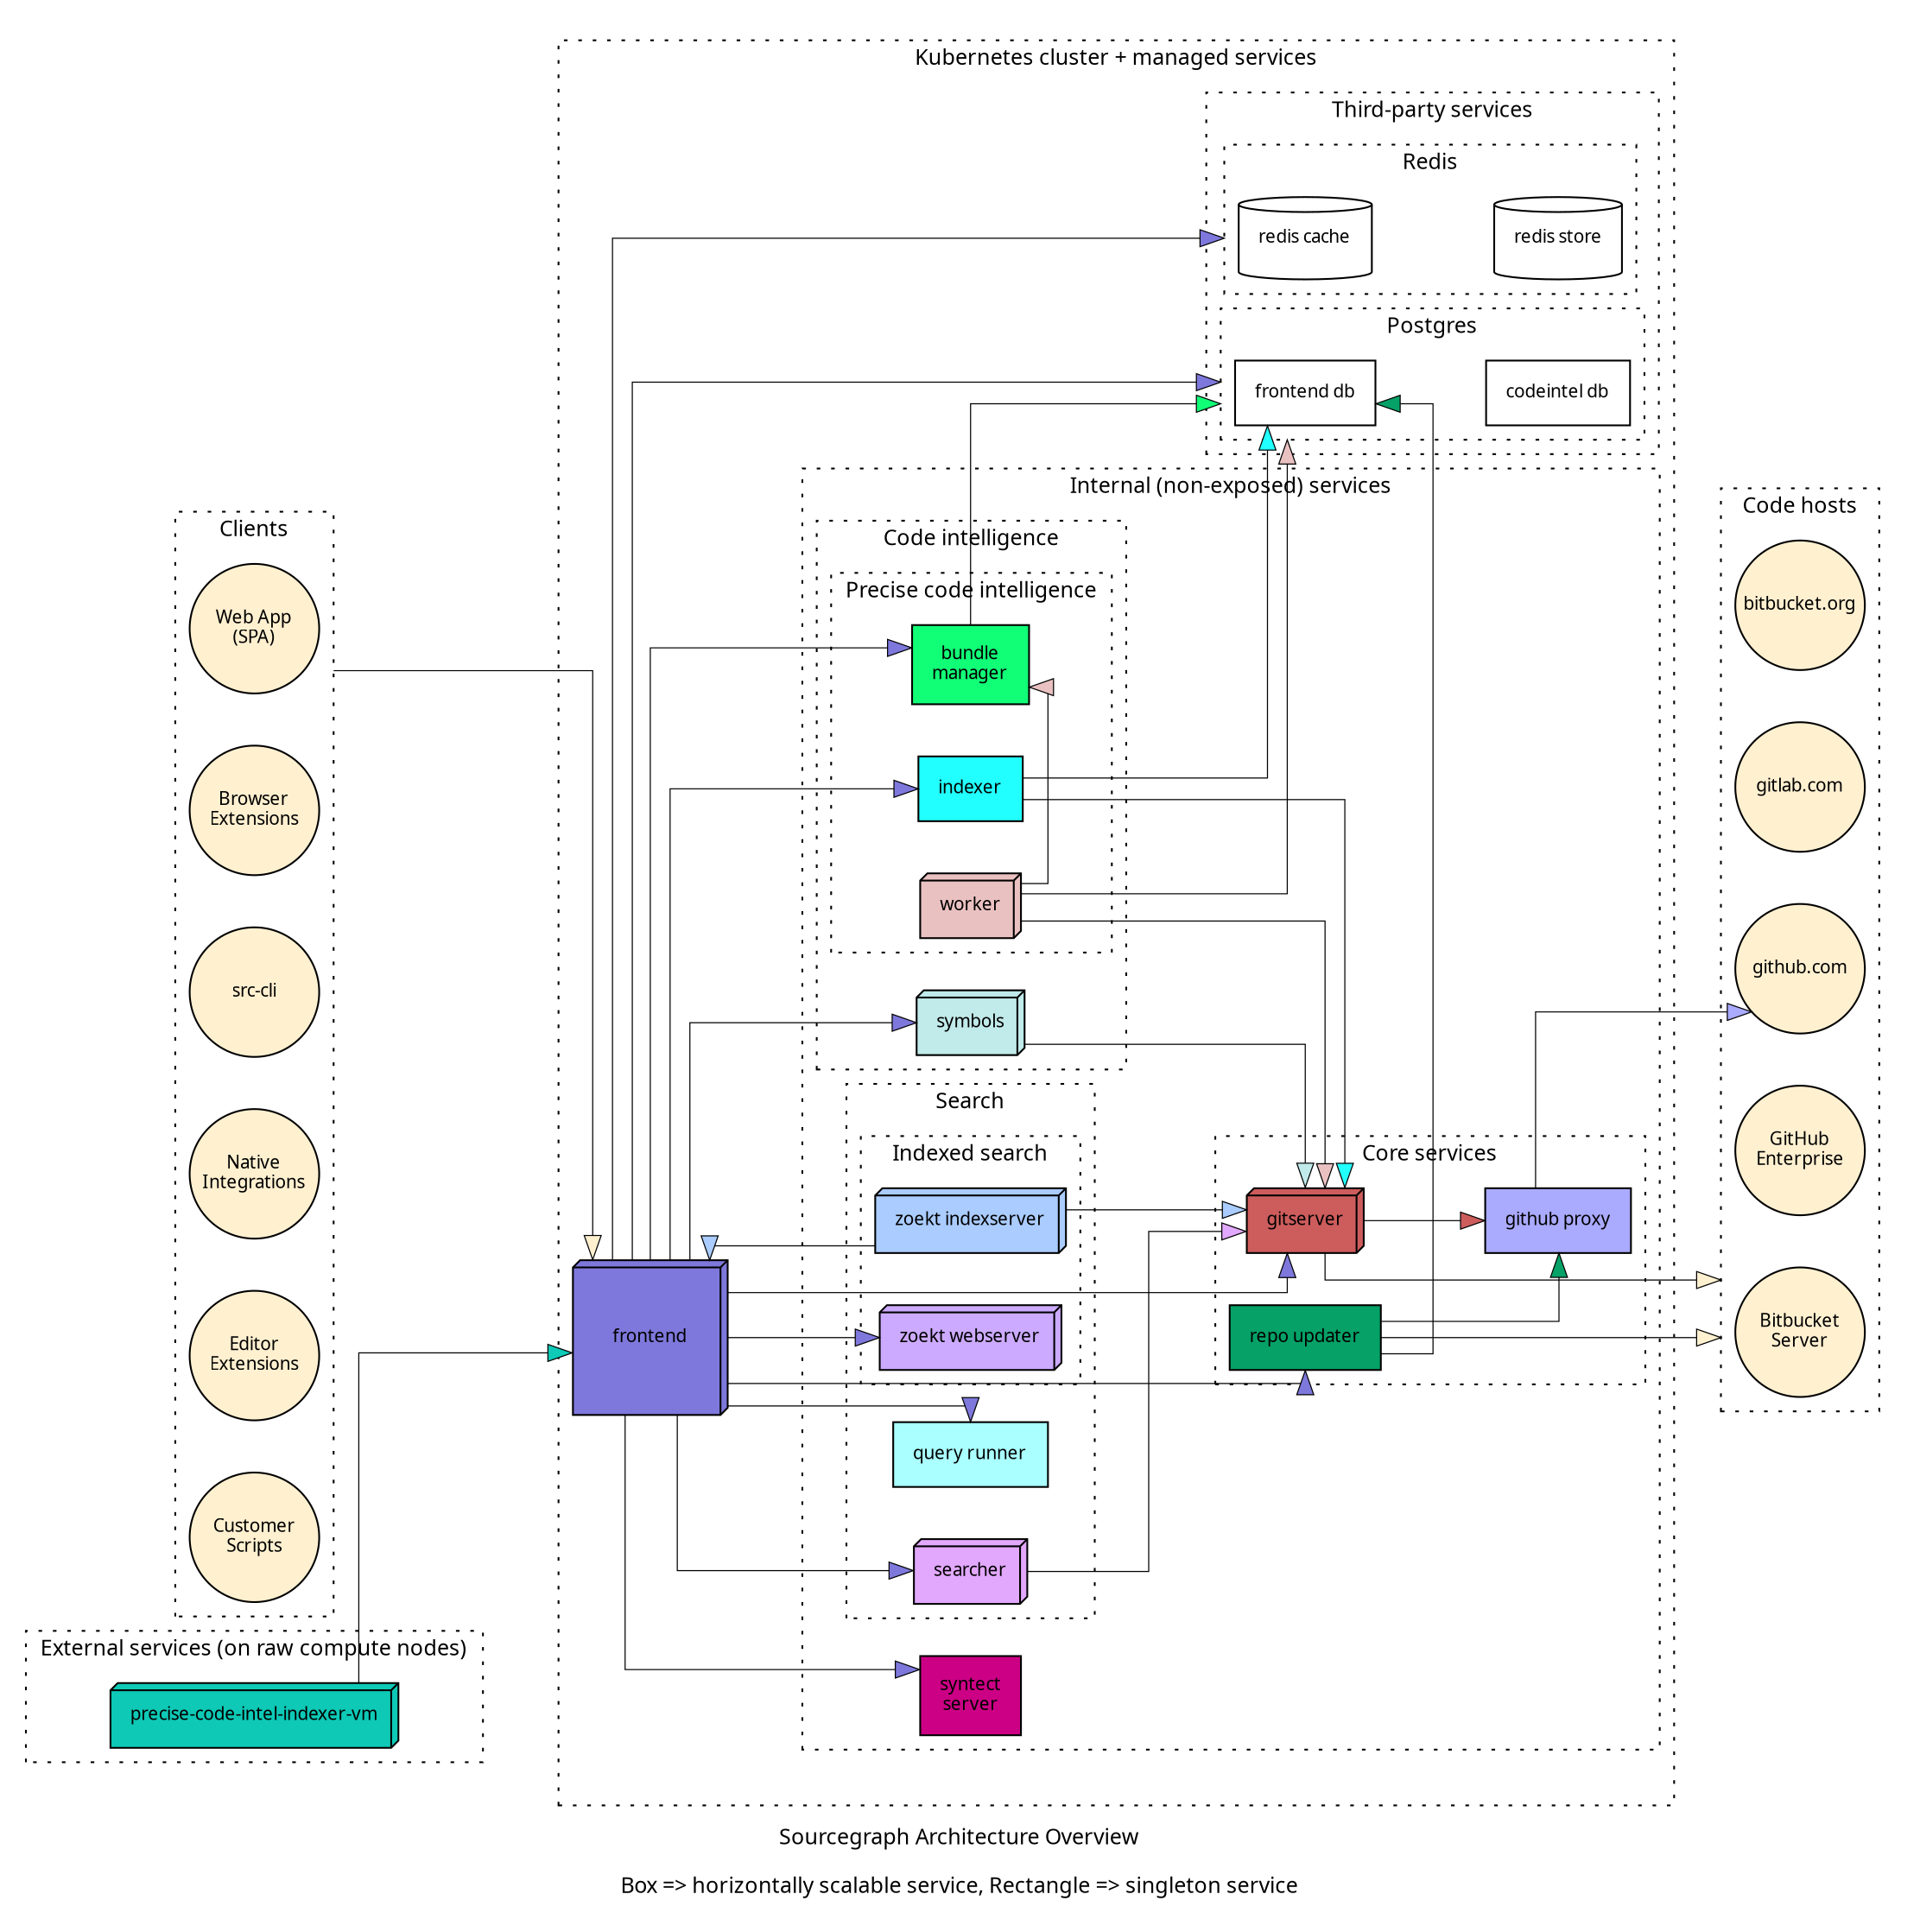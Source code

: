 digraph architecture {
    label="Sourcegraph Architecture Overview\n\nBox => horizontally scalable service, Rectangle => singleton service"
    rankdir=LR
    ratio=fill
    ranksep=0.8
    nodesep=0.4
    compound=true
    splines=ortho
    concentrate=true
    stylesheet="/assets/architecture.css"

    graph [
        fontname="Iosevka"
        fontsize=12
        pad=0.2
    ]

    node [
        colorscheme="set312"
        style="filled"
        fillcolor="white"
        shape="rectangle"
        fontname="Iosevka"
        fontsize=10
        margin=0.15
        target="_blank"
    ]

    edge [
        colorscheme="set312"
        penwidth=0.6
        arrowtail=invis
        arrowsize=1.35
    ]

    subgraph cluster_clients {
        label="Clients"
        graph [style="dotted"]
        node [
            shape="circle"
            fixedsize="true"
            width="1"
            fillcolor="#fff0d0"
        ]

        web_app [label="Web App\n(SPA)" URL="https://github.com/sourcegraph/sourcegraph/tree/main/client/web"]
        browser_ext [label="Browser\nExtensions" URL="https://github.com/sourcegraph/sourcegraph/tree/main/client/browser/"]
        src_cli [label="src-cli" URL="https://github.com/sourcegraph/src-cli"]
        native_integrations [label="Native\nIntegrations"]
        editor_ext [label="Editor\nExtensions"]
        customer_scripts [label="Customer\nScripts"]
    }

    subgraph cluster_services {
        label="Kubernetes cluster + managed services"
        graph [style="dotted"]

        frontend [
            fixedsize=true
            width=1.2
            height=1.2
            shape="box3d"
            label="frontend"
            fillcolor="#7e78dc"
            URL="https://github.com/sourcegraph/sourcegraph/tree/master/cmd/frontend"
        ]

        subgraph cluster_internal_services {
            label="Internal (non-exposed) services"
            graph [style="dotted"]

            syntect_server [
                label="syntect\nserver"
                fillcolor="#cc0085"
                URL="https://github.com/sourcegraph/syntect_server"
            ]

            subgraph cluster_search {
                label="Search"
                graph [style="dotted"]
                node [fillcolor="#ccaaff"]


                subgraph cluster_zoekt {
                    label="Indexed search"
                    graph [style="dotted"]

                    zoekt_webserver [
                        label="zoekt webserver"
                        shape="box3d"
                        fillcolor="#ccaaff"
                        URL="https://github.com/sourcegraph/zoekt/tree/master/cmd/zoekt-webserver"
                    ]
                    zoekt_indexserver [
                        label="zoekt indexserver"
                        shape="box3d"
                        fillcolor="#aaccff"
                        URL="https://github.com/sourcegraph/zoekt/tree/master/cmd/zoekt-sourcegraph-indexserver"
                    ]
                }

                searcher [
                    label="searcher"
                    shape="box3d"
                    fillcolor="#e2a8fd"
                    URL="https://github.com/sourcegraph/sourcegraph/tree/master/cmd/searcher"
                ]
                query_runner [
                    label="query runner"
                    fillcolor="#aaffff"
                    URL="https://github.com/sourcegraph/sourcegraph/tree/master/cmd/query-runner"
                ]
            }

            subgraph cluster_code_intelligence {
                label="Code intelligence"
                graph [style="dotted"]

                subgraph cluster_precise_code_intel {
                    label="Precise code intelligence"
                    graph [style="dotted"]

                    bundle_manager [
                        label="bundle\nmanager"
                        fillcolor="#11ff77"
                        URL="https://github.com/sourcegraph/sourcegraph/tree/master/enterprise/cmd/precise-code-intel-bundle-manager"
                    ]
                    indexer [
                        label="indexer"
                        fillcolor="#22ffff"
                        URL="https://github.com/sourcegraph/sourcegraph/tree/master/enterprise/cmd/precise-code-intel-indexer"
                    ]
                    worker [
                        label="worker"
                        shape="box3d"
                        fillcolor="#eac1c1"
                        URL="https://github.com/sourcegraph/sourcegraph/tree/master/enterprise/cmd/precise-code-intel-worker"
                    ]
                }

                symbols [
                    label="symbols"
                    shape="box3d"
                    fillcolor="#c1eaea"
                    URL="https://github.com/sourcegraph/sourcegraph/tree/master/cmd/symbols"
                ]
            }

            subgraph cluster_core_services {
                label="Core services"
                graph [style="dotted"]

                gitserver [
                    label="gitserver"
                    fillcolor="#cd5c5c"
                    shape="box3d"
                    URL="https://github.com/sourcegraph/sourcegraph/tree/master/cmd/gitserver"
                ]

                repo_updater [
                    label="repo updater"
                    fillcolor="#05a167"
                    URL="https://github.com/sourcegraph/sourcegraph/tree/master/cmd/repo-updater"
                ]

                github_proxy [
                    label="github proxy"
                    fillcolor="#aaaaff"
                    URL="https://github.com/sourcegraph/sourcegraph/tree/master/cmd/github-proxy"
                ]
            }
        }

        subgraph cluster_third_party {
            label="Third-party services"
            graph [style="dotted"]

            subgraph cluster_redis {
                label="Redis"
                graph [style="dotted"]
                node [shape="cylinder"]

                redis_cache [label="redis cache"]
                redis_store [label="redis store"]
            }

            subgraph cluster_databases {
                label="Postgres"
                graph [style="dotted"]

                postgres [label="frontend db"]
                codeintel_db [label="codeintel db"]
            }
        }
    }

    subgraph cluster_external_precise_code_intel {
        label="External services (on raw compute nodes)"
        graph [style="dotted"]

        indexer_vm [
            label="precise-code-intel-indexer-vm"
            shape="box3d"
            fillcolor="#0dc9b6"
            URL="https://github.com/sourcegraph/sourcegraph/tree/master/enterprise/cmd/precise-code-intel-indexer-vm"
        ]
    }

    subgraph cluster_codehosts {
        label="Code hosts"
        graph [style="dotted"]
        node  [
            shape="circle"
            fixedsize="true"
            width="1"
            fillcolor="#fff0d0"
        ]

        github_dot_com [label="github.com"]
        gitlab_dot_com [label="gitlab.com"]
        bitbucket_cloud [label="bitbucket.org"]
        github_enterprise [label="GitHub\nEnterprise"]
        bitbucket_server [label="Bitbucket\nServer"]
    }

    /* To/from external services */
    web_app -> frontend[ltail=cluster_clients, fillcolor="#fff0d0"]
    gitserver -> {bitbucket_server} [lhead=cluster_codehosts, fillcolor="#fff0d0"]
    repo_updater -> {bitbucket_server} [lhead=cluster_codehosts, fillcolor="#fff0d0"]

    /* To databases */
    frontend -> {postgres} [lhead=cluster_databases, fillcolor="#7e78dc"]
    frontend -> {redis_cache} [lhead=cluster_redis, fillcolor="#7e78dc"]
    bundle_manager -> {postgres} [lhead=cluster_databases, fillcolor="#11ff77"]
    worker -> {postgres} [lhead=cluster_databases, fillcolor="#eac1c1"]

    /* Internal routes */
    frontend -> {searcher, symbols, query_runner, bundle_manager, indexer, gitserver, repo_updater, zoekt_webserver, syntect_server} [fillcolor="#7e78dc"]
    searcher -> gitserver [fillcolor="#e2a8fd"]
    symbols -> gitserver [fillcolor="#c1eaea"]
    zoekt_indexserver -> {frontend, gitserver} [fillcolor="#aaccff"]
    query_runner -> frontend [fillcolor="#aaffff"]
    worker -> {gitserver} [fillcolor="#eac1c1"]
    indexer -> {postgres, gitserver} [fillcolor="#22ffff"]
    indexer_vm -> frontend [fillcolor="#0dc9b6"]

    github_proxy -> github_dot_com [fillcolor="#aaaaff"]

    /* Unconstrained internal routes */
    worker -> {bundle_manager} [fillcolor="#eac1c1", constraint=false]
    gitserver -> {github_proxy} [fillcolor="#cd5c5c", constraint=false]
    repo_updater -> {github_proxy} [fillcolor="#05a167"]
    repo_updater -> {postgres} [fillcolor="#05a167", constraint=false]

    /* Manual layout adjustments */
    codeintel_db -> bitbucket_cloud [style="invis"]
    redis_cache -> redis_store [style="invis"]
    postgres -> codeintel_db [style="invis"]
}
